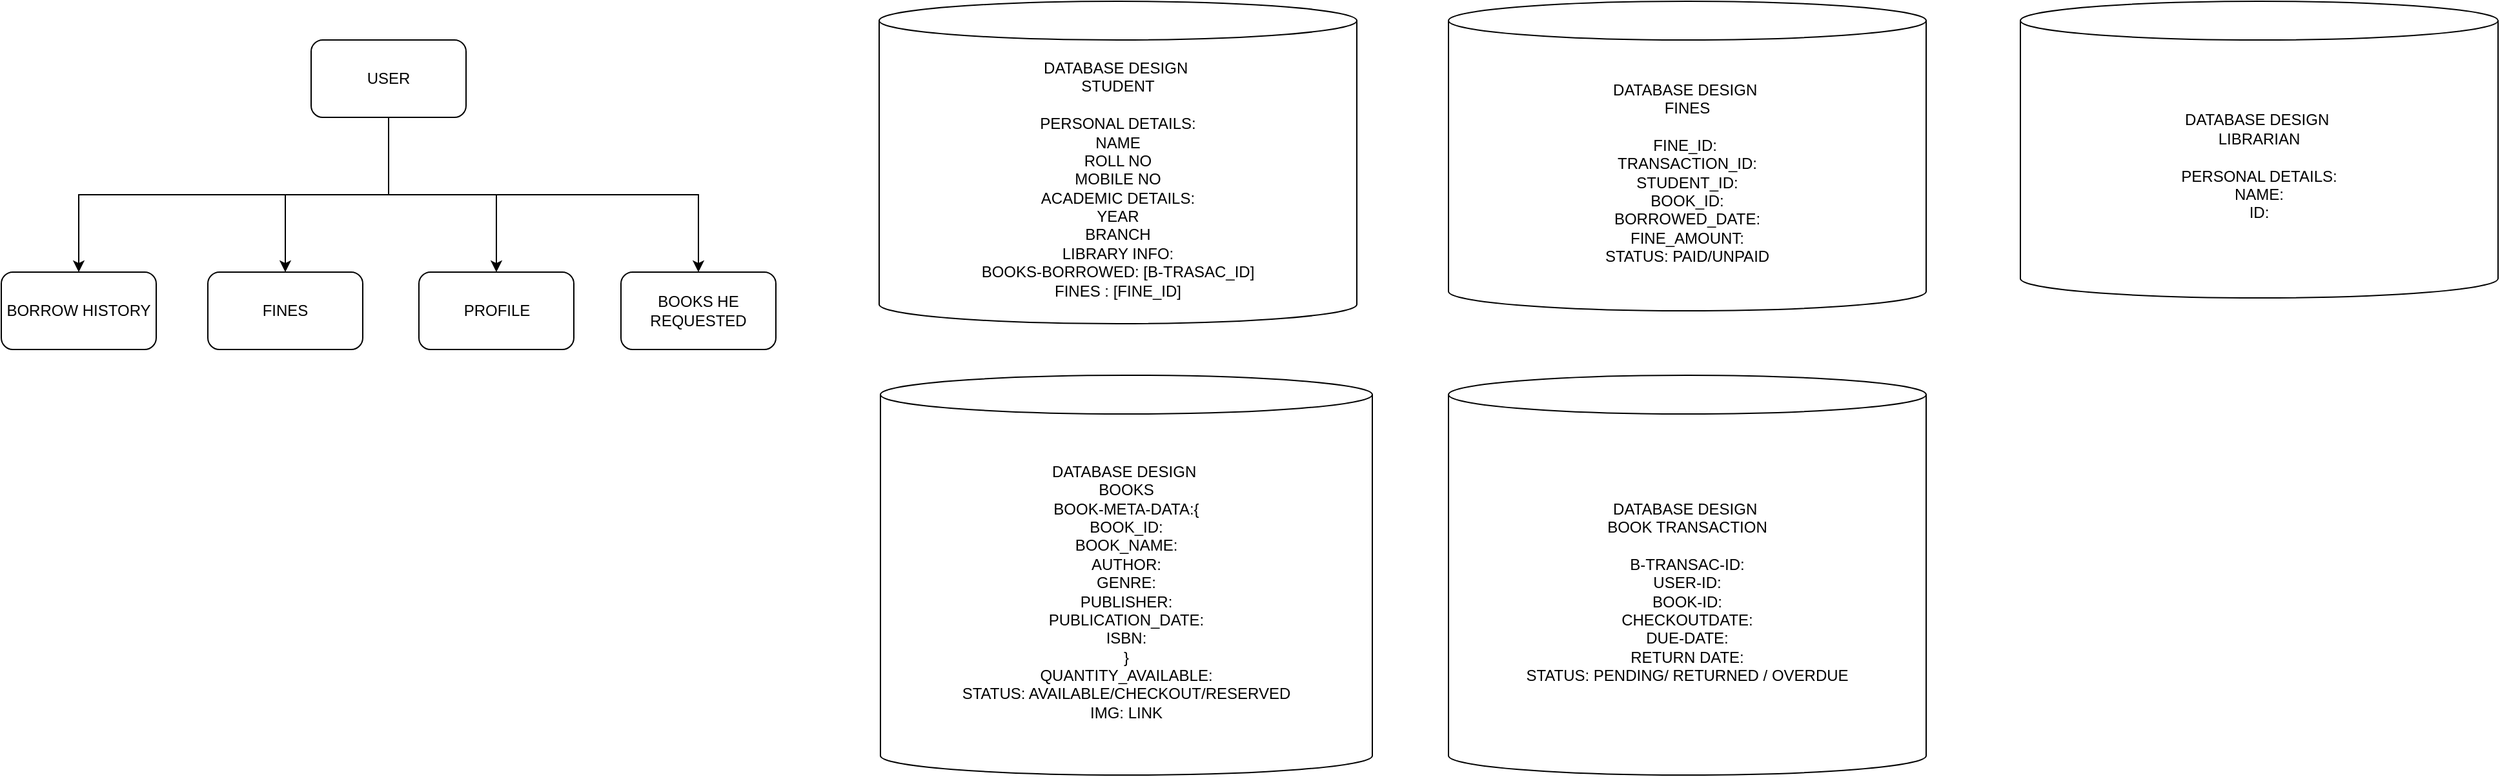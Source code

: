 <mxfile version="22.1.21" type="device">
  <diagram name="Page-1" id="q3lWyRQuZiKdOxPQM3_o">
    <mxGraphModel dx="1637" dy="696" grid="1" gridSize="10" guides="1" tooltips="1" connect="1" arrows="1" fold="1" page="1" pageScale="1" pageWidth="827" pageHeight="1169" math="0" shadow="0">
      <root>
        <mxCell id="0" />
        <mxCell id="1" parent="0" />
        <mxCell id="NVDfDR73VaQflcr05osB-7" style="edgeStyle=orthogonalEdgeStyle;rounded=0;orthogonalLoop=1;jettySize=auto;html=1;exitX=0.5;exitY=1;exitDx=0;exitDy=0;entryX=0.5;entryY=0;entryDx=0;entryDy=0;" edge="1" parent="1" source="NVDfDR73VaQflcr05osB-1" target="NVDfDR73VaQflcr05osB-3">
          <mxGeometry relative="1" as="geometry" />
        </mxCell>
        <mxCell id="NVDfDR73VaQflcr05osB-8" style="edgeStyle=orthogonalEdgeStyle;rounded=0;orthogonalLoop=1;jettySize=auto;html=1;exitX=0.5;exitY=1;exitDx=0;exitDy=0;entryX=0.5;entryY=0;entryDx=0;entryDy=0;" edge="1" parent="1" source="NVDfDR73VaQflcr05osB-1" target="NVDfDR73VaQflcr05osB-4">
          <mxGeometry relative="1" as="geometry" />
        </mxCell>
        <mxCell id="NVDfDR73VaQflcr05osB-9" style="edgeStyle=orthogonalEdgeStyle;rounded=0;orthogonalLoop=1;jettySize=auto;html=1;exitX=0.5;exitY=1;exitDx=0;exitDy=0;entryX=0.5;entryY=0;entryDx=0;entryDy=0;" edge="1" parent="1" source="NVDfDR73VaQflcr05osB-1" target="NVDfDR73VaQflcr05osB-5">
          <mxGeometry relative="1" as="geometry" />
        </mxCell>
        <mxCell id="NVDfDR73VaQflcr05osB-10" style="edgeStyle=orthogonalEdgeStyle;rounded=0;orthogonalLoop=1;jettySize=auto;html=1;exitX=0.5;exitY=1;exitDx=0;exitDy=0;" edge="1" parent="1" source="NVDfDR73VaQflcr05osB-1" target="NVDfDR73VaQflcr05osB-6">
          <mxGeometry relative="1" as="geometry" />
        </mxCell>
        <mxCell id="NVDfDR73VaQflcr05osB-1" value="USER" style="rounded=1;whiteSpace=wrap;html=1;" vertex="1" parent="1">
          <mxGeometry x="330" y="110" width="120" height="60" as="geometry" />
        </mxCell>
        <mxCell id="NVDfDR73VaQflcr05osB-3" value="BORROW HISTORY" style="rounded=1;whiteSpace=wrap;html=1;" vertex="1" parent="1">
          <mxGeometry x="90" y="290" width="120" height="60" as="geometry" />
        </mxCell>
        <mxCell id="NVDfDR73VaQflcr05osB-4" value="FINES" style="rounded=1;whiteSpace=wrap;html=1;" vertex="1" parent="1">
          <mxGeometry x="250" y="290" width="120" height="60" as="geometry" />
        </mxCell>
        <mxCell id="NVDfDR73VaQflcr05osB-5" value="PROFILE" style="rounded=1;whiteSpace=wrap;html=1;" vertex="1" parent="1">
          <mxGeometry x="413.5" y="290" width="120" height="60" as="geometry" />
        </mxCell>
        <mxCell id="NVDfDR73VaQflcr05osB-6" value="BOOKS HE REQUESTED" style="rounded=1;whiteSpace=wrap;html=1;" vertex="1" parent="1">
          <mxGeometry x="570" y="290" width="120" height="60" as="geometry" />
        </mxCell>
        <mxCell id="NVDfDR73VaQflcr05osB-11" value="DATABASE DESIGN&amp;nbsp;&lt;br&gt;STUDENT&lt;br&gt;&lt;br&gt;PERSONAL DETAILS:&lt;br&gt;NAME&lt;br&gt;ROLL NO&lt;br&gt;MOBILE NO&lt;br&gt;ACADEMIC DETAILS:&lt;br&gt;YEAR&lt;br&gt;BRANCH&lt;br&gt;LIBRARY INFO:&lt;br&gt;BOOKS-BORROWED: [B-TRASAC_ID]&lt;br&gt;FINES : [FINE_ID]" style="shape=cylinder3;whiteSpace=wrap;html=1;boundedLbl=1;backgroundOutline=1;size=15;align=center;" vertex="1" parent="1">
          <mxGeometry x="770" y="80" width="370" height="250" as="geometry" />
        </mxCell>
        <mxCell id="NVDfDR73VaQflcr05osB-13" value="DATABASE DESIGN&amp;nbsp;&lt;br&gt;FINES&lt;br&gt;&lt;br&gt;FINE_ID:&amp;nbsp;&lt;br&gt;TRANSACTION_ID:&lt;br&gt;STUDENT_ID:&lt;br&gt;BOOK_ID:&lt;br&gt;BORROWED_DATE:&lt;br&gt;FINE_AMOUNT:&lt;br&gt;STATUS: PAID/UNPAID" style="shape=cylinder3;whiteSpace=wrap;html=1;boundedLbl=1;backgroundOutline=1;size=15;" vertex="1" parent="1">
          <mxGeometry x="1211" y="80" width="370" height="240" as="geometry" />
        </mxCell>
        <mxCell id="NVDfDR73VaQflcr05osB-15" value="DATABASE DESIGN&amp;nbsp;&lt;br&gt;BOOKS&lt;br&gt;BOOK-META-DATA:{&lt;br&gt;BOOK_ID:&lt;br&gt;BOOK_NAME:&lt;br&gt;AUTHOR:&lt;br&gt;GENRE:&lt;br&gt;PUBLISHER:&lt;br style=&quot;border-color: var(--border-color);&quot;&gt;PUBLICATION_DATE:&lt;br&gt;ISBN:&lt;br&gt;}&lt;br&gt;QUANTITY_AVAILABLE:&lt;br&gt;STATUS: AVAILABLE/CHECKOUT/RESERVED&lt;br&gt;IMG: LINK&lt;br&gt;" style="shape=cylinder3;whiteSpace=wrap;html=1;boundedLbl=1;backgroundOutline=1;size=15;align=center;" vertex="1" parent="1">
          <mxGeometry x="771" y="370" width="381" height="310" as="geometry" />
        </mxCell>
        <mxCell id="NVDfDR73VaQflcr05osB-16" value="DATABASE DESIGN&amp;nbsp;&lt;br&gt;BOOK TRANSACTION&lt;br&gt;&lt;br&gt;B-TRANSAC-ID:&lt;br&gt;USER-ID:&lt;br&gt;BOOK-ID:&lt;br&gt;CHECKOUTDATE:&lt;br&gt;DUE-DATE:&lt;br&gt;RETURN DATE:&lt;br&gt;STATUS: PENDING/ RETURNED / OVERDUE" style="shape=cylinder3;whiteSpace=wrap;html=1;boundedLbl=1;backgroundOutline=1;size=15;" vertex="1" parent="1">
          <mxGeometry x="1211" y="370" width="370" height="310" as="geometry" />
        </mxCell>
        <mxCell id="NVDfDR73VaQflcr05osB-17" value="DATABASE DESIGN&amp;nbsp;&lt;br&gt;LIBRARIAN&lt;br&gt;&lt;br&gt;PERSONAL DETAILS:&lt;br&gt;NAME:&lt;br&gt;ID:&lt;br&gt;" style="shape=cylinder3;whiteSpace=wrap;html=1;boundedLbl=1;backgroundOutline=1;size=15;" vertex="1" parent="1">
          <mxGeometry x="1654" y="80" width="370" height="230" as="geometry" />
        </mxCell>
      </root>
    </mxGraphModel>
  </diagram>
</mxfile>
